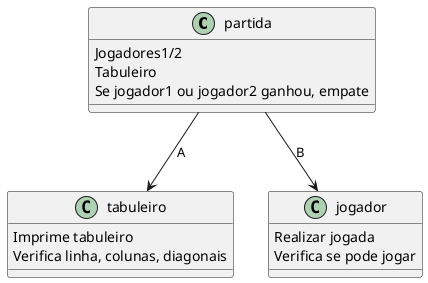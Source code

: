 @startuml
 class partida{
Jogadores1/2
Tabuleiro
Se jogador1 ou jogador2 ganhou, empate
}
class tabuleiro{
Imprime tabuleiro
Verifica linha, colunas, diagonais
}
class jogador{
Realizar jogada
Verifica se pode jogar

}

partida --> tabuleiro: A
partida --> jogador : B
@enduml